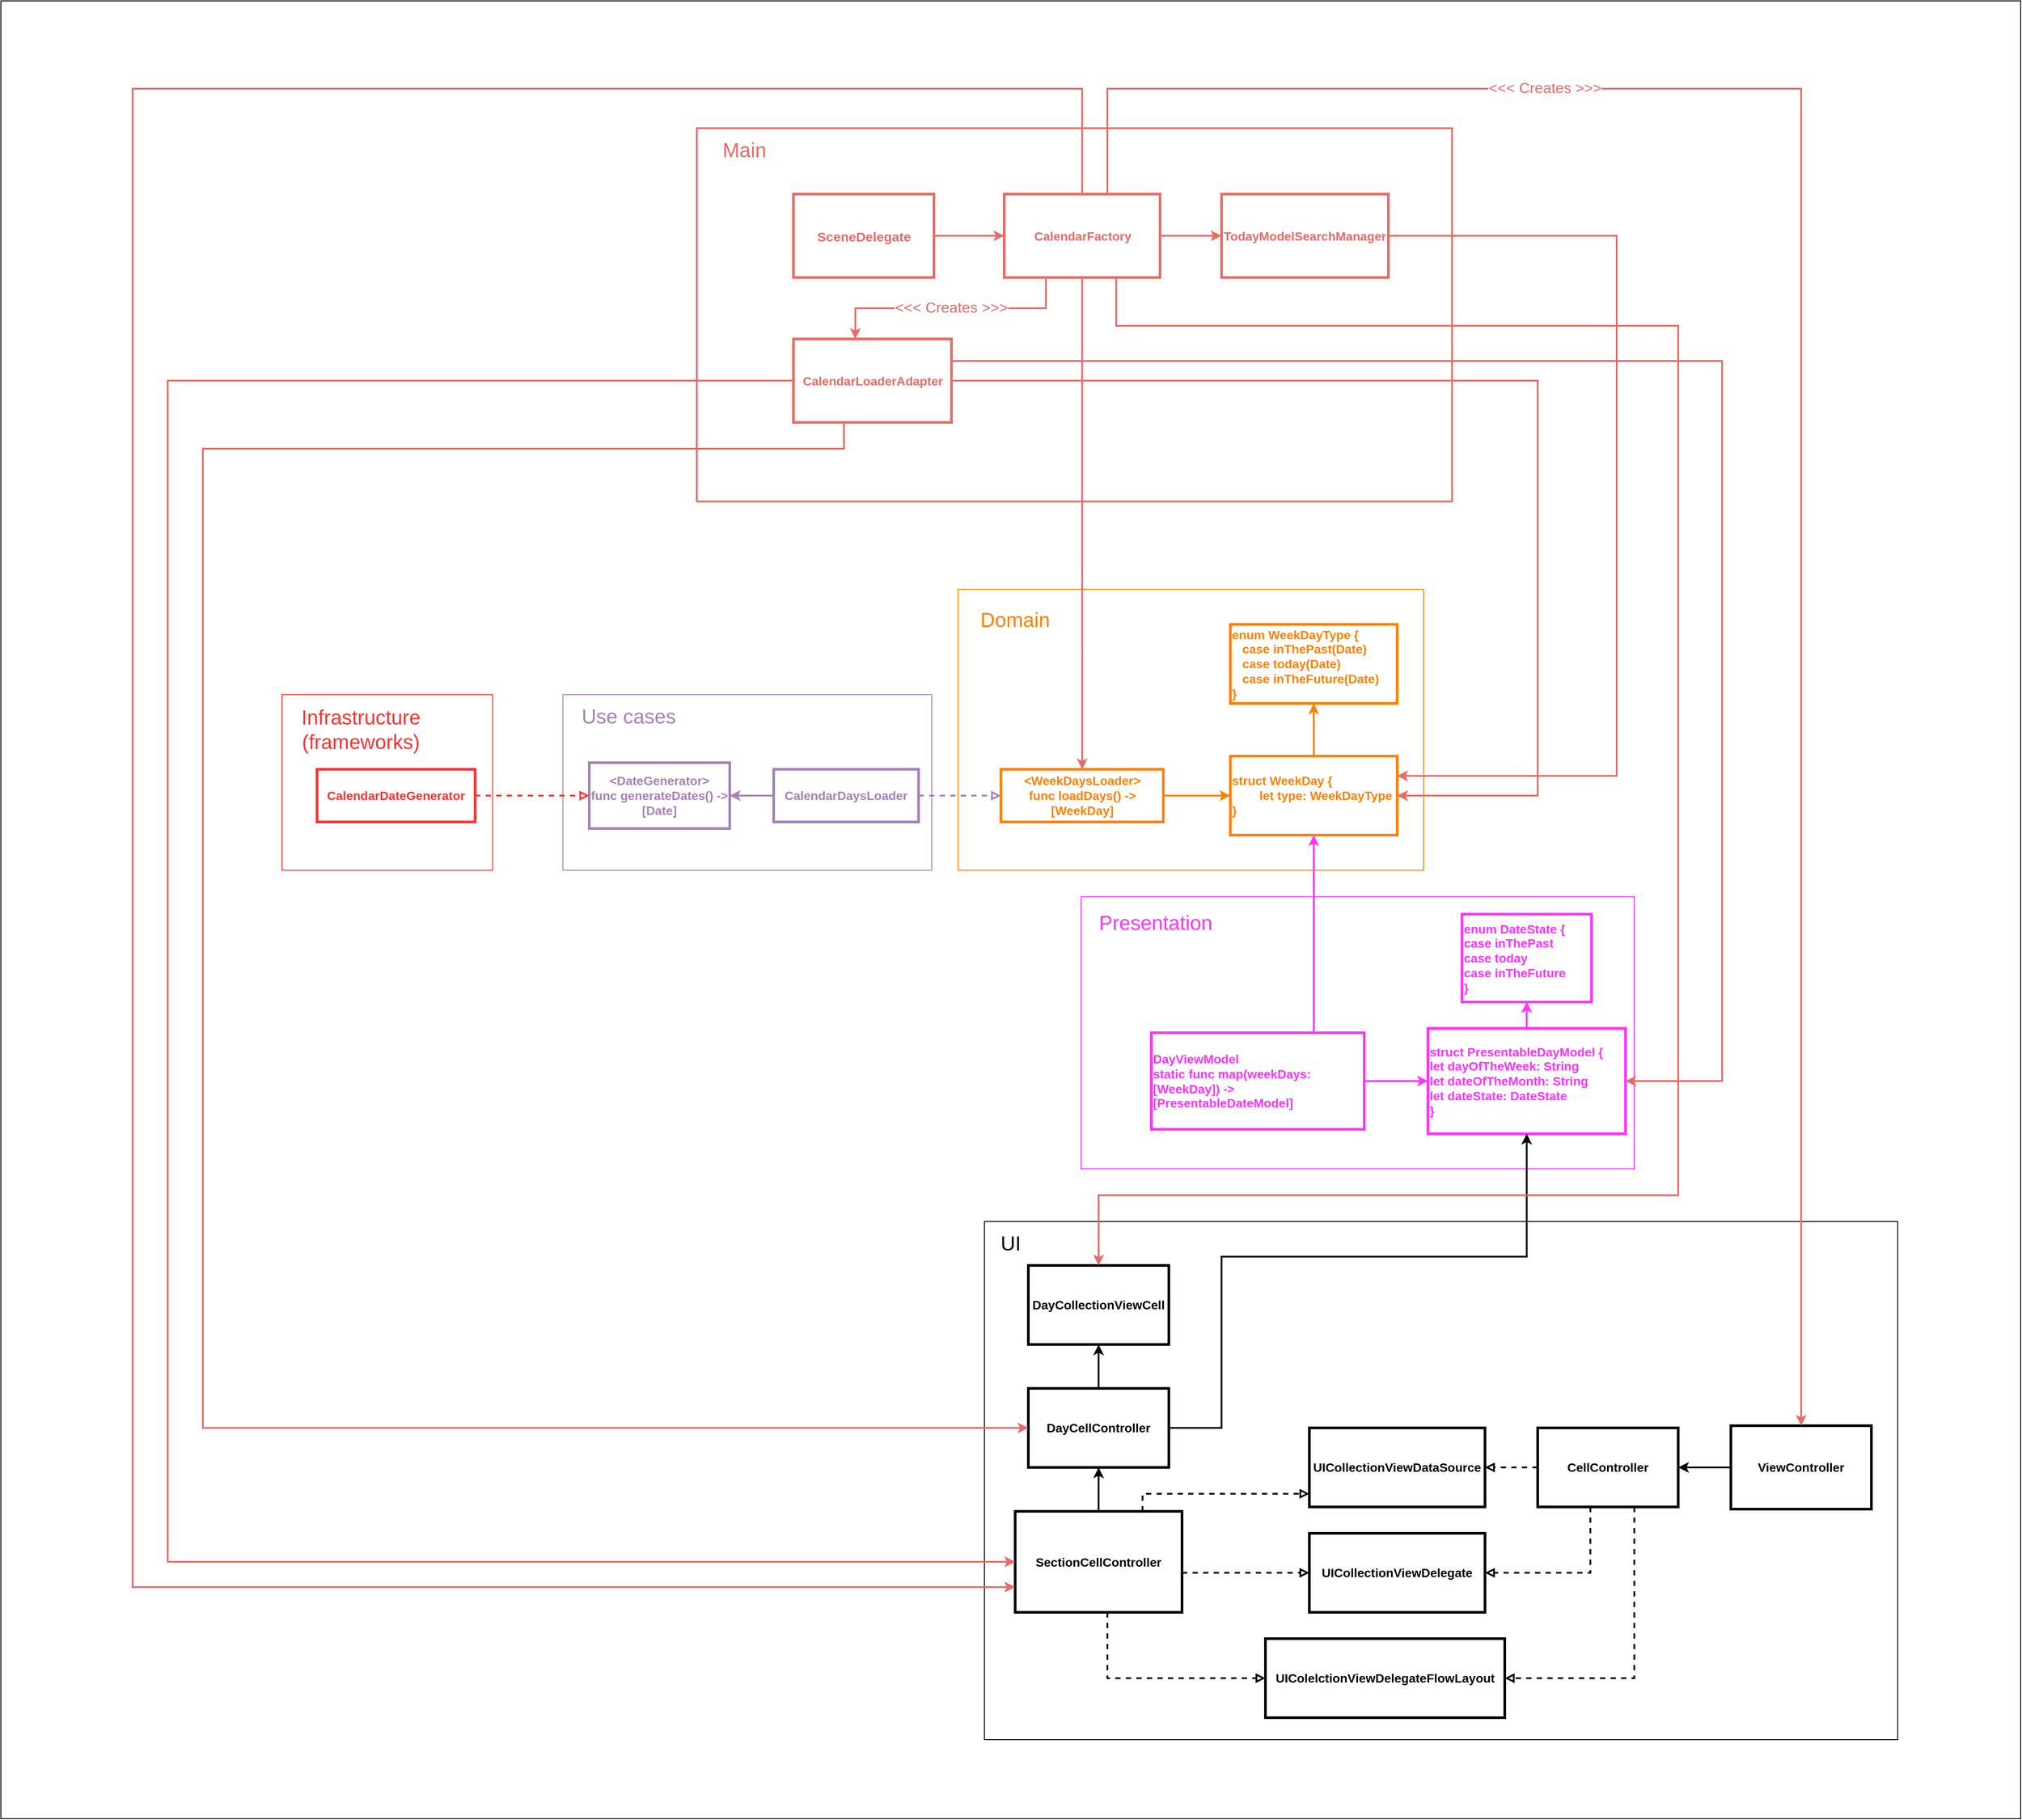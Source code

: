 <mxfile version="15.8.7" type="device"><diagram id="evhKnMle01cAWk70ZzRY" name="Page-1"><mxGraphModel dx="4465" dy="4330" grid="1" gridSize="10" guides="1" tooltips="1" connect="1" arrows="1" fold="1" page="1" pageScale="1" pageWidth="850" pageHeight="1100" math="0" shadow="0"><root><mxCell id="0"/><mxCell id="1" parent="0"/><mxCell id="V-XPPty4F6Y3L9Cyv-Cl-1" value="" style="rounded=0;whiteSpace=wrap;html=1;fontStyle=1;strokeColor=default;" parent="1" vertex="1"><mxGeometry x="-1190" y="-1190" width="2300" height="2070" as="geometry"/></mxCell><mxCell id="kvboDcURkGR1iM2ErayX-60" value="" style="rounded=0;whiteSpace=wrap;html=1;fontSize=23;fontColor=#FF33FF;strokeColor=#EA6B66;fillColor=none;gradientColor=none;strokeWidth=2;labelBackgroundColor=rgb(255, 255, 255);endFill=1;endArrow=classic;" parent="1" vertex="1"><mxGeometry x="-397.5" y="-1045" width="860" height="425" as="geometry"/></mxCell><mxCell id="kvboDcURkGR1iM2ErayX-55" value="" style="rounded=0;whiteSpace=wrap;html=1;fontSize=23;fontColor=#A680B8;strokeColor=#A680B8;fillColor=none;gradientColor=none;" parent="1" vertex="1"><mxGeometry x="-550" y="-400" width="420" height="200" as="geometry"/></mxCell><mxCell id="kvboDcURkGR1iM2ErayX-56" value="" style="rounded=0;whiteSpace=wrap;html=1;fontSize=23;fontColor=#FF33FF;strokeColor=#FF3333;fillColor=none;gradientColor=none;" parent="1" vertex="1"><mxGeometry x="-870" y="-400" width="240" height="200" as="geometry"/></mxCell><mxCell id="kvboDcURkGR1iM2ErayX-53" value="" style="rounded=0;whiteSpace=wrap;html=1;fontSize=23;fontColor=#FF8000;strokeColor=#FF8000;fillColor=none;gradientColor=none;" parent="1" vertex="1"><mxGeometry x="-100" y="-520" width="530" height="320" as="geometry"/></mxCell><mxCell id="kvboDcURkGR1iM2ErayX-51" value="" style="rounded=0;whiteSpace=wrap;html=1;fontSize=23;strokeColor=#FF33FF;fillColor=none;gradientColor=none;" parent="1" vertex="1"><mxGeometry x="40" y="-170" width="630" height="310" as="geometry"/></mxCell><mxCell id="kvboDcURkGR1iM2ErayX-49" value="" style="rounded=0;whiteSpace=wrap;html=1;strokeColor=default;fillColor=none;" parent="1" vertex="1"><mxGeometry x="-70" y="200" width="1040" height="590" as="geometry"/></mxCell><mxCell id="YYYGvP8JMl9gUWNSE79l-9" style="edgeStyle=orthogonalEdgeStyle;rounded=0;orthogonalLoop=1;jettySize=auto;html=1;strokeColor=#FF8000;strokeWidth=2;" parent="1" source="YYYGvP8JMl9gUWNSE79l-1" target="YYYGvP8JMl9gUWNSE79l-3" edge="1"><mxGeometry relative="1" as="geometry"/></mxCell><mxCell id="YYYGvP8JMl9gUWNSE79l-1" value="&amp;lt;WeekDaysLoader&amp;gt;&lt;br style=&quot;font-size: 14px;&quot;&gt;func loadDays() -&amp;gt; [WeekDay]" style="rounded=0;whiteSpace=wrap;html=1;strokeColor=#FF8000;fillColor=none;strokeWidth=3;fontColor=#FF8000;fontSize=14;fontStyle=1" parent="1" vertex="1"><mxGeometry x="-51.25" y="-315" width="185" height="60" as="geometry"/></mxCell><mxCell id="YYYGvP8JMl9gUWNSE79l-12" style="edgeStyle=orthogonalEdgeStyle;rounded=0;orthogonalLoop=1;jettySize=auto;html=1;strokeColor=#FF8000;strokeWidth=2;" parent="1" source="YYYGvP8JMl9gUWNSE79l-3" target="YYYGvP8JMl9gUWNSE79l-11" edge="1"><mxGeometry relative="1" as="geometry"/></mxCell><mxCell id="YYYGvP8JMl9gUWNSE79l-3" value="&lt;div style=&quot;font-size: 14px;&quot;&gt;&lt;span style=&quot;font-size: 14px;&quot;&gt;struct WeekDay {&lt;/span&gt;&lt;/div&gt;&lt;div style=&quot;font-size: 14px;&quot;&gt;&lt;span style=&quot;font-size: 14px;&quot;&gt;&lt;span style=&quot;white-space: pre; font-size: 14px;&quot;&gt;&#9;&lt;/span&gt;let type: WeekDayType&lt;/span&gt;&lt;/div&gt;&lt;div style=&quot;font-size: 14px;&quot;&gt;&lt;span style=&quot;font-size: 14px;&quot;&gt;}&lt;/span&gt;&lt;br style=&quot;font-size: 14px;&quot;&gt;&lt;/div&gt;" style="rounded=0;whiteSpace=wrap;html=1;strokeColor=#FF8000;fillColor=none;strokeWidth=3;align=left;fontColor=#FF8000;fontSize=14;fontStyle=1" parent="1" vertex="1"><mxGeometry x="210" y="-330" width="190" height="90" as="geometry"/></mxCell><mxCell id="YYYGvP8JMl9gUWNSE79l-11" value="&lt;div style=&quot;font-size: 14px;&quot;&gt;&lt;span style=&quot;font-size: 14px;&quot;&gt;enum WeekDayType&amp;nbsp;{&lt;/span&gt;&lt;/div&gt;&lt;div style=&quot;font-size: 14px;&quot;&gt;&amp;nbsp; &amp;nbsp;case inThePast(Date)&lt;/div&gt;&lt;div style=&quot;font-size: 14px;&quot;&gt;&amp;nbsp; &amp;nbsp;case today(Date)&lt;/div&gt;&lt;div style=&quot;font-size: 14px;&quot;&gt;&amp;nbsp; &amp;nbsp;case inTheFuture(Date)&lt;/div&gt;&lt;div style=&quot;font-size: 14px;&quot;&gt;&lt;span style=&quot;font-size: 14px;&quot;&gt;}&lt;/span&gt;&lt;br style=&quot;font-size: 14px;&quot;&gt;&lt;/div&gt;" style="rounded=0;whiteSpace=wrap;html=1;strokeColor=#FF8000;fillColor=none;strokeWidth=3;align=left;fontColor=#FF8000;fontSize=14;fontStyle=1" parent="1" vertex="1"><mxGeometry x="210" y="-480" width="190" height="90" as="geometry"/></mxCell><mxCell id="YYYGvP8JMl9gUWNSE79l-15" style="edgeStyle=orthogonalEdgeStyle;rounded=0;orthogonalLoop=1;jettySize=auto;html=1;entryX=0;entryY=0.5;entryDx=0;entryDy=0;strokeColor=#A680B8;strokeWidth=2;dashed=1;endArrow=block;endFill=0;" parent="1" source="YYYGvP8JMl9gUWNSE79l-14" target="YYYGvP8JMl9gUWNSE79l-1" edge="1"><mxGeometry relative="1" as="geometry"/></mxCell><mxCell id="YYYGvP8JMl9gUWNSE79l-18" style="edgeStyle=orthogonalEdgeStyle;rounded=0;orthogonalLoop=1;jettySize=auto;html=1;endArrow=classic;endFill=1;strokeColor=#A680B8;strokeWidth=2;" parent="1" source="YYYGvP8JMl9gUWNSE79l-14" target="YYYGvP8JMl9gUWNSE79l-17" edge="1"><mxGeometry relative="1" as="geometry"/></mxCell><mxCell id="YYYGvP8JMl9gUWNSE79l-14" value="CalendarDaysLoader" style="rounded=0;whiteSpace=wrap;html=1;strokeColor=#A680B8;fillColor=none;strokeWidth=3;fontColor=#A680B8;fontSize=14;fontStyle=1" parent="1" vertex="1"><mxGeometry x="-310" y="-315" width="165" height="60" as="geometry"/></mxCell><mxCell id="YYYGvP8JMl9gUWNSE79l-17" value="&amp;lt;DateGenerator&amp;gt;&lt;br style=&quot;font-size: 14px;&quot;&gt;func generateDates() -&amp;gt; [Date]" style="rounded=0;whiteSpace=wrap;html=1;strokeColor=#A680B8;fillColor=none;strokeWidth=3;fontColor=#A680B8;fontSize=14;fontStyle=1" parent="1" vertex="1"><mxGeometry x="-520" y="-322.5" width="160" height="75" as="geometry"/></mxCell><mxCell id="YYYGvP8JMl9gUWNSE79l-20" style="edgeStyle=orthogonalEdgeStyle;rounded=0;orthogonalLoop=1;jettySize=auto;html=1;endArrow=block;endFill=0;strokeColor=#FF3333;strokeWidth=2;dashed=1;" parent="1" source="YYYGvP8JMl9gUWNSE79l-19" target="YYYGvP8JMl9gUWNSE79l-17" edge="1"><mxGeometry relative="1" as="geometry"/></mxCell><mxCell id="YYYGvP8JMl9gUWNSE79l-19" value="CalendarDateGenerator" style="rounded=0;whiteSpace=wrap;html=1;strokeColor=#FF3333;fillColor=none;strokeWidth=3;fontColor=#FF3333;fontSize=14;fontStyle=1" parent="1" vertex="1"><mxGeometry x="-830" y="-315" width="180" height="60" as="geometry"/></mxCell><mxCell id="kvboDcURkGR1iM2ErayX-1" style="edgeStyle=orthogonalEdgeStyle;rounded=0;orthogonalLoop=1;jettySize=auto;html=1;strokeColor=#FF33FF;strokeWidth=2;" parent="1" source="YYYGvP8JMl9gUWNSE79l-27" target="YYYGvP8JMl9gUWNSE79l-28" edge="1"><mxGeometry relative="1" as="geometry"/></mxCell><mxCell id="YYYGvP8JMl9gUWNSE79l-27" value="struct PresentableDayModel {&lt;br style=&quot;font-size: 14px;&quot;&gt;let dayOfTheWeek: String&lt;br style=&quot;font-size: 14px;&quot;&gt;let dateOfTheMonth: String&lt;br style=&quot;font-size: 14px;&quot;&gt;let dateState: DateState&lt;br style=&quot;font-size: 14px;&quot;&gt;}" style="rounded=0;whiteSpace=wrap;html=1;strokeColor=#FF33FF;fillColor=none;strokeWidth=3;align=left;fontColor=#FF33FF;fontSize=14;fontStyle=1" parent="1" vertex="1"><mxGeometry x="435" y="-20" width="225" height="120" as="geometry"/></mxCell><mxCell id="YYYGvP8JMl9gUWNSE79l-28" value="enum DateState {&lt;br style=&quot;font-size: 14px&quot;&gt;case inThePast&lt;br style=&quot;font-size: 14px&quot;&gt;case today&lt;br style=&quot;font-size: 14px&quot;&gt;case inTheFuture&lt;br style=&quot;font-size: 14px&quot;&gt;}" style="rounded=0;whiteSpace=wrap;html=1;strokeColor=#FF33FF;fillColor=none;strokeWidth=3;align=left;fontColor=#FF33FF;fontSize=14;fontStyle=1" parent="1" vertex="1"><mxGeometry x="473.75" y="-150" width="147.5" height="100" as="geometry"/></mxCell><mxCell id="kvboDcURkGR1iM2ErayX-13" style="edgeStyle=orthogonalEdgeStyle;rounded=0;orthogonalLoop=1;jettySize=auto;html=1;strokeColor=#000000;strokeWidth=2;dashed=1;endFill=0;endArrow=block;" parent="1" source="kvboDcURkGR1iM2ErayX-6" target="kvboDcURkGR1iM2ErayX-12" edge="1"><mxGeometry relative="1" as="geometry"/></mxCell><mxCell id="kvboDcURkGR1iM2ErayX-15" style="edgeStyle=orthogonalEdgeStyle;rounded=0;orthogonalLoop=1;jettySize=auto;html=1;entryX=1;entryY=0.5;entryDx=0;entryDy=0;strokeColor=#000000;strokeWidth=2;dashed=1;endFill=0;endArrow=block;" parent="1" source="kvboDcURkGR1iM2ErayX-6" target="kvboDcURkGR1iM2ErayX-14" edge="1"><mxGeometry relative="1" as="geometry"><Array as="points"><mxPoint x="620" y="600"/></Array></mxGeometry></mxCell><mxCell id="QL7PE9PUbb26Xie1TbU--2" style="edgeStyle=orthogonalEdgeStyle;rounded=0;orthogonalLoop=1;jettySize=auto;html=1;entryX=1;entryY=0.5;entryDx=0;entryDy=0;fontColor=rgb(0, 0, 0);dashed=1;strokeColor=#000000;strokeWidth=2;endFill=0;endArrow=block;" parent="1" source="kvboDcURkGR1iM2ErayX-6" target="QL7PE9PUbb26Xie1TbU--1" edge="1"><mxGeometry relative="1" as="geometry"><Array as="points"><mxPoint x="670" y="720"/></Array></mxGeometry></mxCell><mxCell id="kvboDcURkGR1iM2ErayX-6" value="CellController" style="rounded=0;whiteSpace=wrap;html=1;strokeColor=#000000;fillColor=none;strokeWidth=3;fontStyle=1;fontSize=14;" parent="1" vertex="1"><mxGeometry x="560" y="435" width="160" height="90" as="geometry"/></mxCell><mxCell id="kvboDcURkGR1iM2ErayX-12" value="UICollectionViewDataSource" style="rounded=0;whiteSpace=wrap;html=1;strokeColor=#000000;fillColor=none;strokeWidth=3;fontStyle=1;fontSize=14;" parent="1" vertex="1"><mxGeometry x="300" y="435" width="200" height="90" as="geometry"/></mxCell><mxCell id="kvboDcURkGR1iM2ErayX-14" value="UICollectionViewDelegate" style="rounded=0;whiteSpace=wrap;html=1;strokeColor=#000000;fillColor=none;strokeWidth=3;fontStyle=1;fontSize=14;" parent="1" vertex="1"><mxGeometry x="300" y="555" width="200" height="90" as="geometry"/></mxCell><mxCell id="kvboDcURkGR1iM2ErayX-41" style="edgeStyle=orthogonalEdgeStyle;rounded=0;orthogonalLoop=1;jettySize=auto;html=1;strokeColor=#000000;strokeWidth=2;" parent="1" source="kvboDcURkGR1iM2ErayX-16" target="kvboDcURkGR1iM2ErayX-6" edge="1"><mxGeometry relative="1" as="geometry"/></mxCell><mxCell id="kvboDcURkGR1iM2ErayX-16" value="ViewController" style="rounded=0;whiteSpace=wrap;html=1;strokeColor=#000000;fillColor=none;strokeWidth=3;fontStyle=1;fontSize=14;" parent="1" vertex="1"><mxGeometry x="780" y="432.5" width="160" height="95" as="geometry"/></mxCell><mxCell id="kvboDcURkGR1iM2ErayX-22" style="edgeStyle=orthogonalEdgeStyle;rounded=0;orthogonalLoop=1;jettySize=auto;html=1;strokeColor=#000000;dashed=1;strokeWidth=2;endFill=0;endArrow=block;" parent="1" source="kvboDcURkGR1iM2ErayX-21" target="kvboDcURkGR1iM2ErayX-12" edge="1"><mxGeometry relative="1" as="geometry"><Array as="points"><mxPoint x="110" y="510"/></Array></mxGeometry></mxCell><mxCell id="kvboDcURkGR1iM2ErayX-25" style="edgeStyle=orthogonalEdgeStyle;rounded=0;orthogonalLoop=1;jettySize=auto;html=1;strokeColor=#000000;dashed=1;strokeWidth=2;endFill=0;endArrow=block;" parent="1" source="kvboDcURkGR1iM2ErayX-21" target="kvboDcURkGR1iM2ErayX-14" edge="1"><mxGeometry relative="1" as="geometry"><Array as="points"><mxPoint x="190" y="600"/></Array></mxGeometry></mxCell><mxCell id="QL7PE9PUbb26Xie1TbU--3" style="edgeStyle=orthogonalEdgeStyle;rounded=0;orthogonalLoop=1;jettySize=auto;html=1;entryX=0;entryY=0.5;entryDx=0;entryDy=0;fontColor=rgb(0, 0, 0);dashed=1;strokeColor=#000000;strokeWidth=2;endFill=0;endArrow=block;" parent="1" source="kvboDcURkGR1iM2ErayX-21" target="QL7PE9PUbb26Xie1TbU--1" edge="1"><mxGeometry relative="1" as="geometry"><Array as="points"><mxPoint x="70" y="720"/></Array></mxGeometry></mxCell><mxCell id="rr-k4qjFTcmEqn1drAzQ-19" style="edgeStyle=orthogonalEdgeStyle;rounded=0;orthogonalLoop=1;jettySize=auto;html=1;fontSize=17;fontColor=#EA6B66;strokeWidth=2;" parent="1" source="kvboDcURkGR1iM2ErayX-21" target="kvboDcURkGR1iM2ErayX-24" edge="1"><mxGeometry relative="1" as="geometry"/></mxCell><mxCell id="kvboDcURkGR1iM2ErayX-21" value="SectionCellController" style="rounded=0;whiteSpace=wrap;html=1;strokeColor=#000000;fillColor=none;strokeWidth=3;fontStyle=1;fontSize=14;" parent="1" vertex="1"><mxGeometry x="-35" y="530" width="190" height="115" as="geometry"/></mxCell><mxCell id="rr-k4qjFTcmEqn1drAzQ-20" style="edgeStyle=orthogonalEdgeStyle;rounded=0;orthogonalLoop=1;jettySize=auto;html=1;entryX=0.5;entryY=1;entryDx=0;entryDy=0;fontSize=17;fontColor=#EA6B66;strokeWidth=2;" parent="1" source="kvboDcURkGR1iM2ErayX-24" target="YYYGvP8JMl9gUWNSE79l-27" edge="1"><mxGeometry relative="1" as="geometry"><Array as="points"><mxPoint x="200" y="435"/><mxPoint x="200" y="240"/><mxPoint x="548" y="240"/></Array></mxGeometry></mxCell><mxCell id="rr-k4qjFTcmEqn1drAzQ-21" style="edgeStyle=orthogonalEdgeStyle;rounded=0;orthogonalLoop=1;jettySize=auto;html=1;fontSize=17;fontColor=#EA6B66;strokeWidth=2;" parent="1" source="kvboDcURkGR1iM2ErayX-24" target="kvboDcURkGR1iM2ErayX-27" edge="1"><mxGeometry relative="1" as="geometry"/></mxCell><mxCell id="kvboDcURkGR1iM2ErayX-24" value="DayCellController" style="rounded=0;whiteSpace=wrap;html=1;strokeColor=#000000;fillColor=none;strokeWidth=3;fontStyle=1;fontSize=14;" parent="1" vertex="1"><mxGeometry x="-20" y="390" width="160" height="90" as="geometry"/></mxCell><mxCell id="kvboDcURkGR1iM2ErayX-27" value="DayCollectionViewCell" style="rounded=0;whiteSpace=wrap;html=1;strokeColor=#000000;fillColor=none;strokeWidth=3;fontStyle=1;fontSize=14;" parent="1" vertex="1"><mxGeometry x="-20" y="250" width="160" height="90" as="geometry"/></mxCell><mxCell id="kvboDcURkGR1iM2ErayX-30" style="edgeStyle=orthogonalEdgeStyle;rounded=0;orthogonalLoop=1;jettySize=auto;html=1;entryX=0;entryY=0.5;entryDx=0;entryDy=0;strokeColor=#FF33FF;strokeWidth=2;" parent="1" source="kvboDcURkGR1iM2ErayX-29" target="YYYGvP8JMl9gUWNSE79l-27" edge="1"><mxGeometry relative="1" as="geometry"/></mxCell><mxCell id="kvboDcURkGR1iM2ErayX-38" style="edgeStyle=orthogonalEdgeStyle;rounded=0;orthogonalLoop=1;jettySize=auto;html=1;strokeColor=#FF33FF;strokeWidth=2;" parent="1" source="kvboDcURkGR1iM2ErayX-29" target="YYYGvP8JMl9gUWNSE79l-3" edge="1"><mxGeometry relative="1" as="geometry"><Array as="points"><mxPoint x="305" y="-70"/><mxPoint x="305" y="-70"/></Array></mxGeometry></mxCell><mxCell id="kvboDcURkGR1iM2ErayX-29" value="DayViewModel&lt;br style=&quot;font-size: 14px;&quot;&gt;static func map(weekDays: [WeekDay]) -&amp;gt; [PresentableDateModel]" style="rounded=0;whiteSpace=wrap;html=1;strokeColor=#FF33FF;fillColor=none;strokeWidth=3;align=left;fontColor=#FF33FF;fontSize=14;fontStyle=1" parent="1" vertex="1"><mxGeometry x="120" y="-15" width="242.5" height="110" as="geometry"/></mxCell><mxCell id="rr-k4qjFTcmEqn1drAzQ-4" style="edgeStyle=orthogonalEdgeStyle;rounded=0;orthogonalLoop=1;jettySize=auto;html=1;entryX=0.5;entryY=0;entryDx=0;entryDy=0;fontSize=23;fontColor=#FF33FF;strokeWidth=2;strokeColor=#EA6B66;endFill=1;" parent="1" source="kvboDcURkGR1iM2ErayX-44" target="kvboDcURkGR1iM2ErayX-16" edge="1"><mxGeometry relative="1" as="geometry"><Array as="points"><mxPoint x="70" y="-1090"/><mxPoint x="860" y="-1090"/></Array></mxGeometry></mxCell><mxCell id="rr-k4qjFTcmEqn1drAzQ-8" value="&lt;font color=&quot;#ea6b66&quot; style=&quot;font-size: 17px;&quot;&gt;&amp;lt;&amp;lt;&amp;lt; Creates &amp;gt;&amp;gt;&amp;gt;&lt;/font&gt;" style="edgeLabel;html=1;align=center;verticalAlign=middle;resizable=0;points=[];fontSize=17;fontColor=#FF33FF;" parent="rr-k4qjFTcmEqn1drAzQ-4" vertex="1" connectable="0"><mxGeometry x="-0.488" y="-6" relative="1" as="geometry"><mxPoint x="-5" y="-6" as="offset"/></mxGeometry></mxCell><mxCell id="rr-k4qjFTcmEqn1drAzQ-12" value="&lt;font color=&quot;#ea6b66&quot;&gt;&amp;lt;&amp;lt;&amp;lt; Creates &amp;gt;&amp;gt;&amp;gt;&lt;/font&gt;" style="edgeStyle=orthogonalEdgeStyle;rounded=0;orthogonalLoop=1;jettySize=auto;html=1;fontSize=17;fontColor=#FF33FF;strokeWidth=2;strokeColor=#EA6B66;endFill=1;" parent="1" source="kvboDcURkGR1iM2ErayX-44" target="rr-k4qjFTcmEqn1drAzQ-5" edge="1"><mxGeometry relative="1" as="geometry"><Array as="points"><mxPoint y="-840"/><mxPoint x="-217" y="-840"/></Array></mxGeometry></mxCell><mxCell id="rr-k4qjFTcmEqn1drAzQ-14" style="edgeStyle=orthogonalEdgeStyle;rounded=0;orthogonalLoop=1;jettySize=auto;html=1;fontSize=23;fontColor=#FF33FF;strokeWidth=2;strokeColor=#EA6B66;endFill=1;" parent="1" source="kvboDcURkGR1iM2ErayX-44" target="YYYGvP8JMl9gUWNSE79l-1" edge="1"><mxGeometry relative="1" as="geometry"/></mxCell><mxCell id="rr-k4qjFTcmEqn1drAzQ-15" style="edgeStyle=orthogonalEdgeStyle;rounded=0;orthogonalLoop=1;jettySize=auto;html=1;entryX=0.5;entryY=0;entryDx=0;entryDy=0;fontSize=23;fontColor=#FF33FF;strokeWidth=2;strokeColor=#EA6B66;endFill=1;" parent="1" source="kvboDcURkGR1iM2ErayX-44" target="kvboDcURkGR1iM2ErayX-27" edge="1"><mxGeometry relative="1" as="geometry"><Array as="points"><mxPoint x="80" y="-820"/><mxPoint x="720" y="-820"/><mxPoint x="720" y="170"/><mxPoint x="60" y="170"/></Array></mxGeometry></mxCell><mxCell id="rr-k4qjFTcmEqn1drAzQ-16" style="edgeStyle=orthogonalEdgeStyle;rounded=0;orthogonalLoop=1;jettySize=auto;html=1;entryX=0;entryY=0.75;entryDx=0;entryDy=0;fontSize=23;fontColor=#FF33FF;strokeWidth=2;strokeColor=#EA6B66;endFill=1;" parent="1" source="kvboDcURkGR1iM2ErayX-44" target="kvboDcURkGR1iM2ErayX-21" edge="1"><mxGeometry relative="1" as="geometry"><Array as="points"><mxPoint x="41" y="-1090"/><mxPoint x="-1040" y="-1090"/><mxPoint x="-1040" y="616"/></Array></mxGeometry></mxCell><mxCell id="rr-k4qjFTcmEqn1drAzQ-25" style="edgeStyle=orthogonalEdgeStyle;rounded=0;orthogonalLoop=1;jettySize=auto;html=1;fontSize=23;fontColor=#FF33FF;strokeWidth=2;strokeColor=#EA6B66;endFill=1;" parent="1" source="kvboDcURkGR1iM2ErayX-44" target="rr-k4qjFTcmEqn1drAzQ-24" edge="1"><mxGeometry relative="1" as="geometry"/></mxCell><mxCell id="kvboDcURkGR1iM2ErayX-44" value="CalendarFactory" style="rounded=0;whiteSpace=wrap;html=1;strokeColor=#EA6B66;fillColor=none;strokeWidth=3;fontColor=#EA6B66;fontStyle=1;fontSize=14;" parent="1" vertex="1"><mxGeometry x="-47.5" y="-970" width="177.5" height="95" as="geometry"/></mxCell><mxCell id="kvboDcURkGR1iM2ErayX-50" value="UI" style="text;html=1;strokeColor=none;fillColor=none;align=center;verticalAlign=middle;whiteSpace=wrap;rounded=0;fontSize=23;" parent="1" vertex="1"><mxGeometry x="-70" y="210" width="60" height="30" as="geometry"/></mxCell><mxCell id="kvboDcURkGR1iM2ErayX-52" value="Presentation" style="text;html=1;strokeColor=none;fillColor=none;align=center;verticalAlign=middle;whiteSpace=wrap;rounded=0;fontSize=23;fontColor=#FF33FF;" parent="1" vertex="1"><mxGeometry x="50" y="-160" width="150" height="40" as="geometry"/></mxCell><mxCell id="kvboDcURkGR1iM2ErayX-54" value="Domain" style="text;html=1;strokeColor=none;fillColor=none;align=center;verticalAlign=middle;whiteSpace=wrap;rounded=0;fontSize=23;fontColor=#FF8000;" parent="1" vertex="1"><mxGeometry x="-80" y="-510" width="90" height="50" as="geometry"/></mxCell><mxCell id="kvboDcURkGR1iM2ErayX-58" value="&lt;font color=&quot;#a680b8&quot;&gt;Use cases&lt;/font&gt;" style="text;html=1;strokeColor=none;fillColor=none;align=center;verticalAlign=middle;whiteSpace=wrap;rounded=0;fontSize=23;fontColor=#FF8000;" parent="1" vertex="1"><mxGeometry x="-545" y="-390" width="140" height="30" as="geometry"/></mxCell><mxCell id="kvboDcURkGR1iM2ErayX-59" value="&lt;font color=&quot;#ff3333&quot;&gt;Infrastructure (frameworks)&lt;/font&gt;" style="text;html=1;strokeColor=none;fillColor=none;align=center;verticalAlign=middle;whiteSpace=wrap;rounded=0;fontSize=23;fontColor=#FF8000;" parent="1" vertex="1"><mxGeometry x="-860" y="-390" width="160" height="60" as="geometry"/></mxCell><mxCell id="kvboDcURkGR1iM2ErayX-61" value="Main&amp;nbsp;" style="text;html=1;strokeColor=none;fillColor=none;align=center;verticalAlign=middle;whiteSpace=wrap;rounded=0;fontSize=23;fontColor=#EA6B66;" parent="1" vertex="1"><mxGeometry x="-385" y="-1045" width="90" height="50" as="geometry"/></mxCell><mxCell id="kvboDcURkGR1iM2ErayX-64" style="edgeStyle=orthogonalEdgeStyle;rounded=0;orthogonalLoop=1;jettySize=auto;html=1;fontSize=23;fontColor=#FF33FF;endArrow=classic;endFill=1;strokeColor=#EA6B66;strokeWidth=2;" parent="1" source="kvboDcURkGR1iM2ErayX-62" target="kvboDcURkGR1iM2ErayX-44" edge="1"><mxGeometry relative="1" as="geometry"/></mxCell><mxCell id="kvboDcURkGR1iM2ErayX-62" value="SceneDelegate" style="rounded=0;whiteSpace=wrap;html=1;strokeColor=#EA6B66;fillColor=none;strokeWidth=3;fontColor=#EA6B66;fontSize=15;fontStyle=1" parent="1" vertex="1"><mxGeometry x="-287.5" y="-970" width="160" height="95" as="geometry"/></mxCell><mxCell id="QL7PE9PUbb26Xie1TbU--1" value="UIColelctionViewDelegateFlowLayout" style="rounded=0;whiteSpace=wrap;html=1;strokeColor=#000000;fillColor=none;strokeWidth=3;fontStyle=1;fontSize=14;" parent="1" vertex="1"><mxGeometry x="250" y="675" width="272.5" height="90" as="geometry"/></mxCell><mxCell id="rr-k4qjFTcmEqn1drAzQ-17" style="edgeStyle=orthogonalEdgeStyle;rounded=0;orthogonalLoop=1;jettySize=auto;html=1;entryX=1;entryY=0.5;entryDx=0;entryDy=0;fontSize=23;fontColor=#FF33FF;strokeWidth=2;strokeColor=#EA6B66;endFill=1;" parent="1" source="rr-k4qjFTcmEqn1drAzQ-5" target="YYYGvP8JMl9gUWNSE79l-3" edge="1"><mxGeometry relative="1" as="geometry"><Array as="points"><mxPoint x="560" y="-757"/><mxPoint x="560" y="-285"/></Array></mxGeometry></mxCell><mxCell id="rr-k4qjFTcmEqn1drAzQ-18" style="edgeStyle=orthogonalEdgeStyle;rounded=0;orthogonalLoop=1;jettySize=auto;html=1;entryX=1;entryY=0.5;entryDx=0;entryDy=0;fontSize=23;fontColor=#FF33FF;strokeWidth=2;strokeColor=#EA6B66;endFill=1;" parent="1" source="rr-k4qjFTcmEqn1drAzQ-5" target="YYYGvP8JMl9gUWNSE79l-27" edge="1"><mxGeometry relative="1" as="geometry"><Array as="points"><mxPoint x="770" y="-780"/><mxPoint x="770" y="40"/></Array></mxGeometry></mxCell><mxCell id="rr-k4qjFTcmEqn1drAzQ-22" style="edgeStyle=orthogonalEdgeStyle;rounded=0;orthogonalLoop=1;jettySize=auto;html=1;entryX=0;entryY=0.5;entryDx=0;entryDy=0;fontSize=23;fontColor=#FF33FF;strokeWidth=2;strokeColor=#EA6B66;endFill=1;" parent="1" source="rr-k4qjFTcmEqn1drAzQ-5" target="kvboDcURkGR1iM2ErayX-21" edge="1"><mxGeometry relative="1" as="geometry"><Array as="points"><mxPoint x="-1000" y="-757"/><mxPoint x="-1000" y="588"/></Array></mxGeometry></mxCell><mxCell id="rr-k4qjFTcmEqn1drAzQ-23" style="edgeStyle=orthogonalEdgeStyle;rounded=0;orthogonalLoop=1;jettySize=auto;html=1;entryX=0;entryY=0.5;entryDx=0;entryDy=0;fontSize=23;fontColor=#FF33FF;strokeWidth=2;strokeColor=#EA6B66;endFill=1;" parent="1" source="rr-k4qjFTcmEqn1drAzQ-5" target="kvboDcURkGR1iM2ErayX-24" edge="1"><mxGeometry relative="1" as="geometry"><Array as="points"><mxPoint x="-230" y="-680"/><mxPoint x="-960" y="-680"/><mxPoint x="-960" y="435"/></Array></mxGeometry></mxCell><mxCell id="rr-k4qjFTcmEqn1drAzQ-5" value="CalendarLoaderAdapter" style="rounded=0;whiteSpace=wrap;html=1;strokeColor=#EA6B66;fillColor=none;strokeWidth=3;fontColor=#EA6B66;fontStyle=1;fontSize=14;" parent="1" vertex="1"><mxGeometry x="-287.5" y="-805" width="180" height="95" as="geometry"/></mxCell><mxCell id="rr-k4qjFTcmEqn1drAzQ-27" style="edgeStyle=orthogonalEdgeStyle;rounded=0;orthogonalLoop=1;jettySize=auto;html=1;entryX=1;entryY=0.25;entryDx=0;entryDy=0;fontSize=23;fontColor=#FF33FF;strokeWidth=2;strokeColor=#EA6B66;endFill=1;" parent="1" source="rr-k4qjFTcmEqn1drAzQ-24" target="YYYGvP8JMl9gUWNSE79l-3" edge="1"><mxGeometry relative="1" as="geometry"><Array as="points"><mxPoint x="650" y="-922"/><mxPoint x="650" y="-307"/></Array></mxGeometry></mxCell><mxCell id="rr-k4qjFTcmEqn1drAzQ-24" value="TodayModelSearchManager" style="rounded=0;whiteSpace=wrap;html=1;strokeColor=#EA6B66;fillColor=none;strokeWidth=3;fontColor=#EA6B66;fontStyle=1;fontSize=14;" parent="1" vertex="1"><mxGeometry x="200" y="-970" width="190" height="95" as="geometry"/></mxCell></root></mxGraphModel></diagram></mxfile>